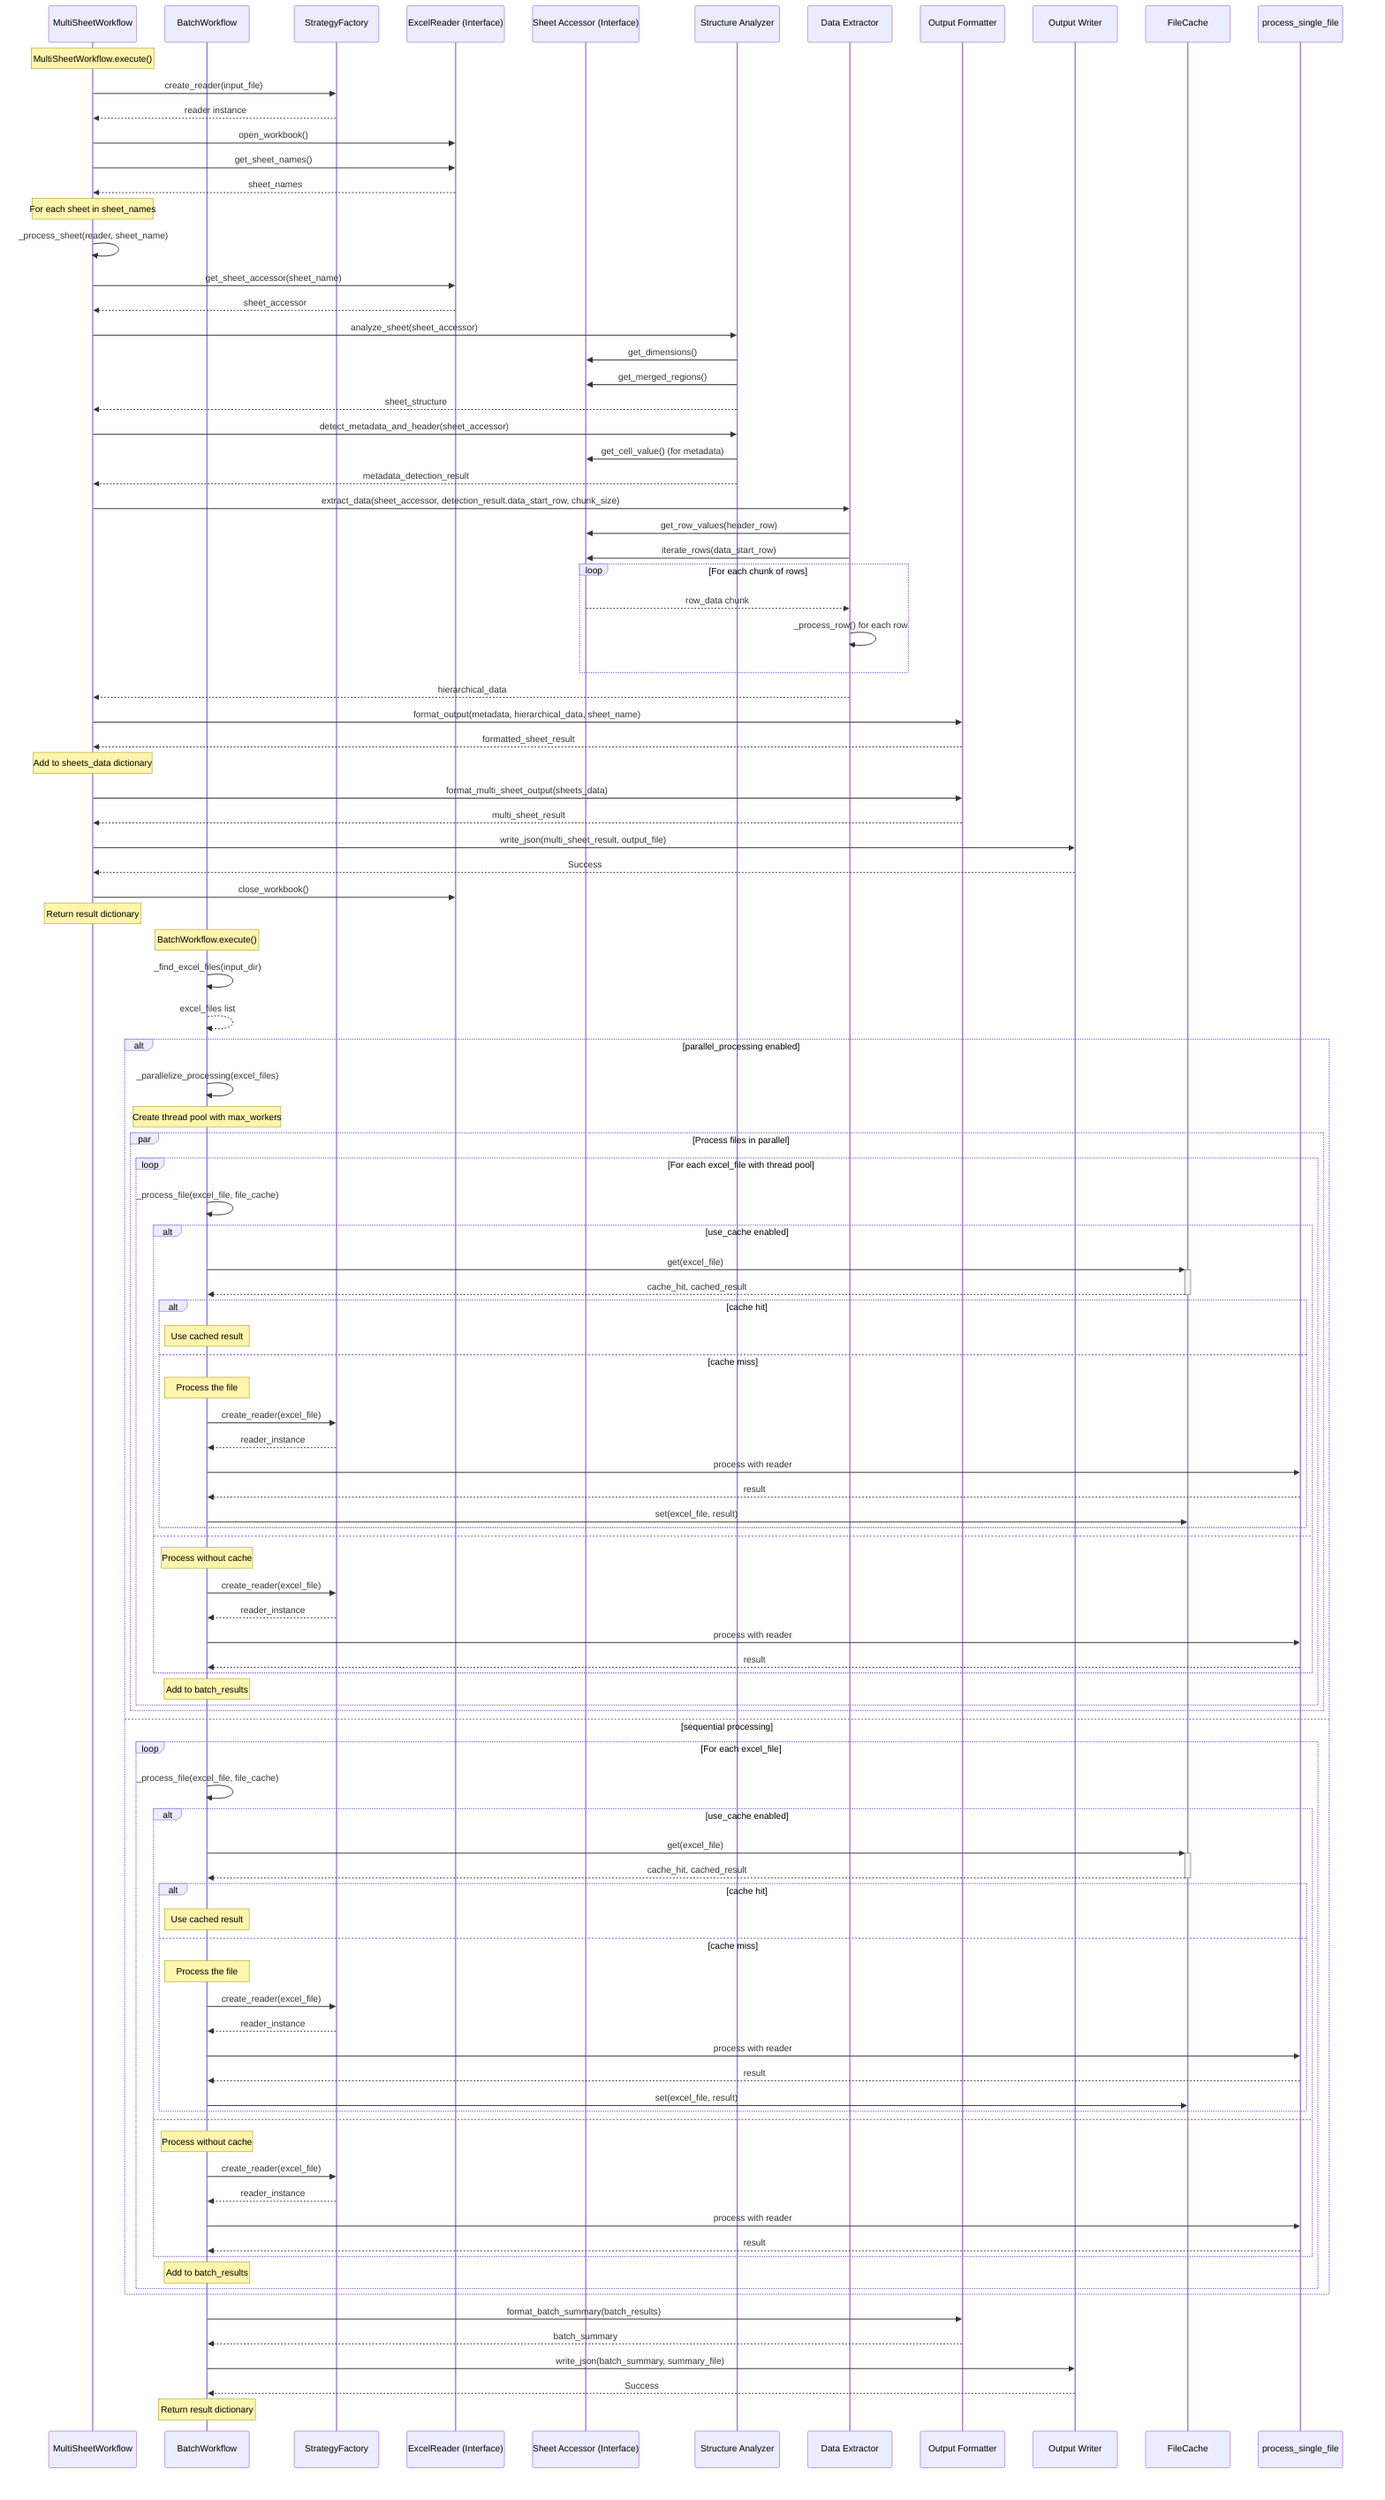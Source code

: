 sequenceDiagram
    %% Participants in the conversion process
    participant MW as MultiSheetWorkflow
    participant B as BatchWorkflow
    participant SF as StrategyFactory
    participant R as ExcelReader (Interface)
    participant SA as Sheet Accessor (Interface)
    participant ST as Structure Analyzer
    participant DE as Data Extractor
    participant OF as Output Formatter
    participant OW as Output Writer
    
    %% Multi-sheet processing sequence
    Note over MW: MultiSheetWorkflow.execute()
    MW->>SF: create_reader(input_file)
    SF-->>MW: reader instance
    MW->>R: open_workbook()
    MW->>R: get_sheet_names()
    R-->>MW: sheet_names
    
    %% Process individual sheets
    Note over MW: For each sheet in sheet_names
    MW->>MW: _process_sheet(reader, sheet_name)
    MW->>R: get_sheet_accessor(sheet_name)
    R-->>MW: sheet_accessor
    MW->>ST: analyze_sheet(sheet_accessor)
    ST->>SA: get_dimensions()
    ST->>SA: get_merged_regions()
    ST-->>MW: sheet_structure
    MW->>ST: detect_metadata_and_header(sheet_accessor)
    ST->>SA: get_cell_value() (for metadata)
    ST-->>MW: metadata_detection_result
    MW->>DE: extract_data(sheet_accessor, detection_result.data_start_row, chunk_size)
    DE->>SA: get_row_values(header_row)
    DE->>SA: iterate_rows(data_start_row)
    loop For each chunk of rows
        SA-->>DE: row_data chunk
        DE->>DE: _process_row() for each row
    end
    DE-->>MW: hierarchical_data
    MW->>OF: format_output(metadata, hierarchical_data, sheet_name)
    OF-->>MW: formatted_sheet_result
    Note over MW: Add to sheets_data dictionary
    
    %% Complete multi-sheet processing
    MW->>OF: format_multi_sheet_output(sheets_data)
    OF-->>MW: multi_sheet_result
    MW->>OW: write_json(multi_sheet_result, output_file)
    OW-->>MW: Success
    MW->>R: close_workbook()
    Note over MW: Return result dictionary
    
    %% Batch processing sequence
    Note over B: BatchWorkflow.execute()
    B->>B: _find_excel_files(input_dir)
    B-->>B: excel_files list
    
    %% Parallel processing decision
    alt parallel_processing enabled
        B->>B: _parallelize_processing(excel_files)
        Note over B: Create thread pool with max_workers
        
        par Process files in parallel
            loop For each excel_file with thread pool
                B->>B: _process_file(excel_file, file_cache)
                alt use_cache enabled
                    B->>+FileCache: get(excel_file)
                    FileCache-->>-B: cache_hit, cached_result
                    alt cache hit
                        Note over B: Use cached result
                    else cache miss
                        Note over B: Process the file
                        B->>SF: create_reader(excel_file)
                        SF-->>B: reader_instance
                        B->>process_single_file: process with reader
                        process_single_file-->>B: result
                        B->>FileCache: set(excel_file, result)
                    end
                else
                    Note over B: Process without cache
                    B->>SF: create_reader(excel_file)
                    SF-->>B: reader_instance
                    B->>process_single_file: process with reader
                    process_single_file-->>B: result
                end
                Note over B: Add to batch_results
            end
        end
    else sequential processing
        loop For each excel_file
            B->>B: _process_file(excel_file, file_cache)
            alt use_cache enabled
                B->>+FileCache: get(excel_file)
                FileCache-->>-B: cache_hit, cached_result
                alt cache hit
                    Note over B: Use cached result
                else cache miss
                    Note over B: Process the file
                    B->>SF: create_reader(excel_file)
                    SF-->>B: reader_instance
                    B->>process_single_file: process with reader
                    process_single_file-->>B: result
                    B->>FileCache: set(excel_file, result)
                end
            else
                Note over B: Process without cache
                B->>SF: create_reader(excel_file)
                SF-->>B: reader_instance
                B->>process_single_file: process with reader
                process_single_file-->>B: result
            end
            Note over B: Add to batch_results
        end
    end
    
    %% Complete batch processing
    B->>OF: format_batch_summary(batch_results)
    OF-->>B: batch_summary
    B->>OW: write_json(batch_summary, summary_file)
    OW-->>B: Success
    Note over B: Return result dictionary
